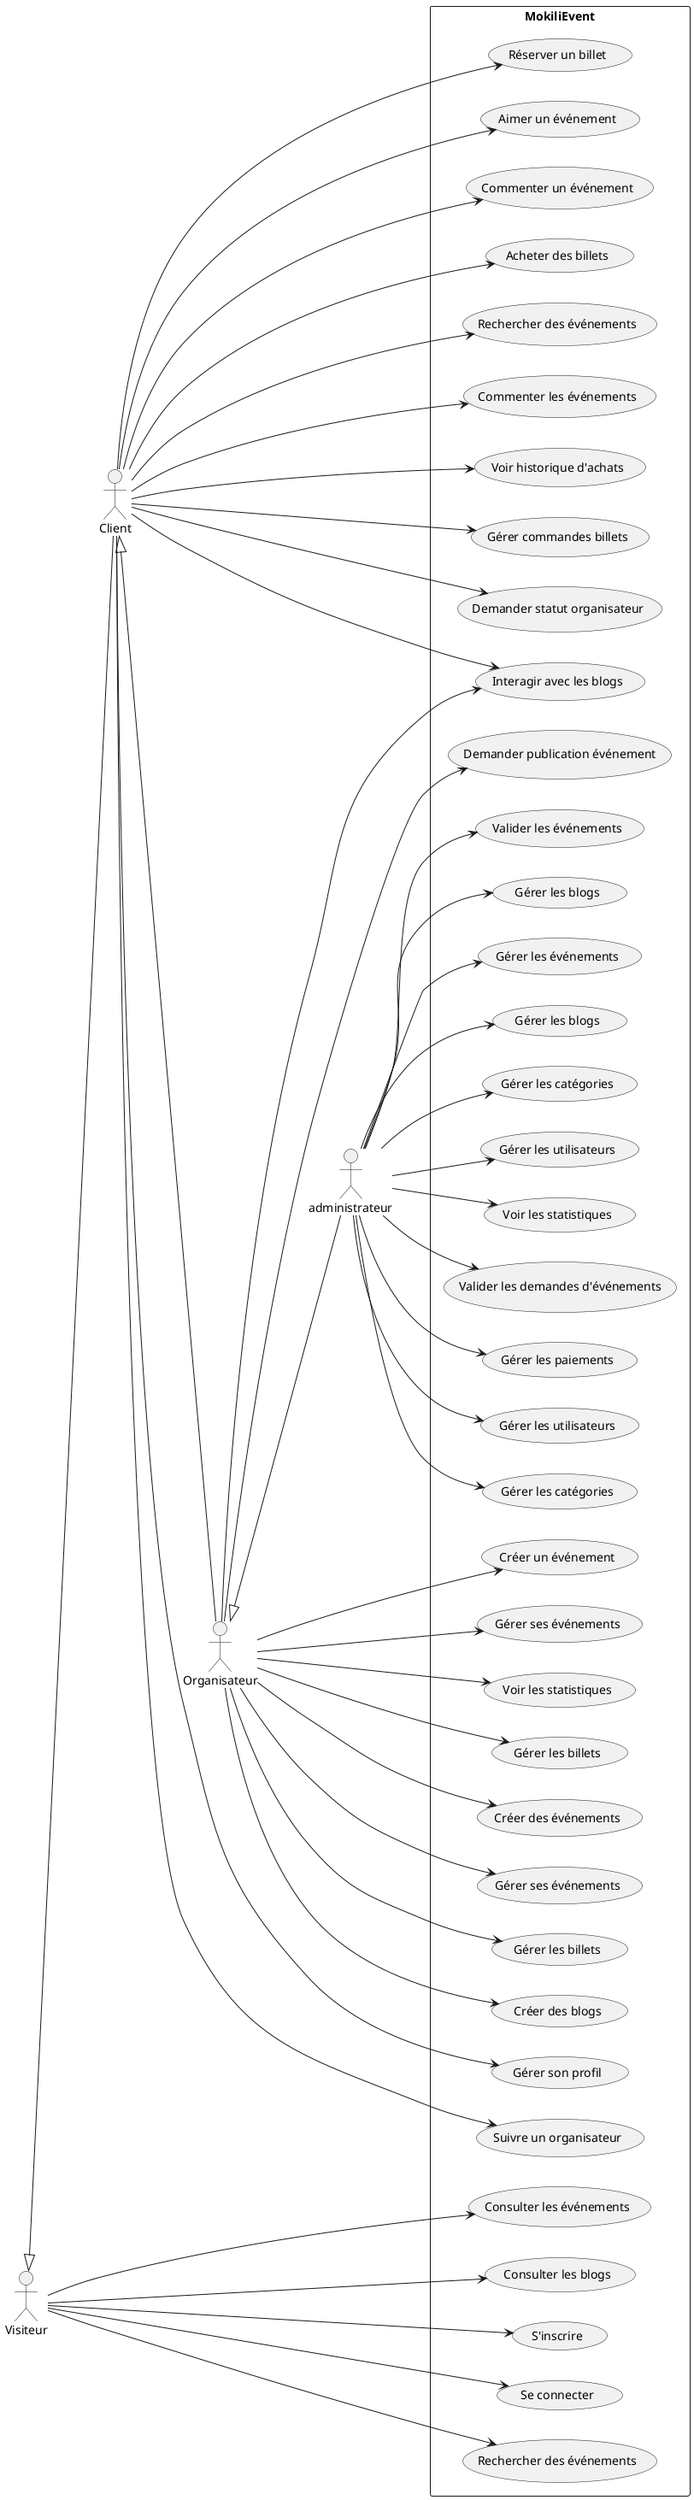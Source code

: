 @startuml MokiliEvent - Use Case Diagram

left to right direction
skinparam packageStyle rectangle

actor "Visiteur" as visitor
actor "Organisateur" as organizer
actor "administrateur" as admin
actor "Client" as client

rectangle MokiliEvent {
  ' Cas d'utilisation pour les visiteurs
  usecase "Consulter les événements" as UC1
  usecase "Consulter les blogs" as UC2
  usecase "S'inscrire" as UC3
  usecase "Se connecter" as UC4
  usecase "Rechercher des événements" as UC5

  ' Cas d'utilisation pour les utilisateurs
  usecase "Gérer son profil" as UC6
  usecase "Suivre un organisateur" as UC7
  usecase "Réserver un billet" as UC8
  usecase "Aimer un événement" as UC9
  usecase "Commenter un événement" as UC10

  ' Cas d'utilisation pour les organisateurs
  usecase "Créer un événement" as UC11
  usecase "Gérer ses événements" as UC12
  usecase "Voir les statistiques" as UC13
  usecase "Gérer les billets" as UC14

  ' Cas d'utilisation pour l'administrateur
  usecase "Gérer les utilisateurs" as UC15
  usecase "Gérer les catégories" as UC16
  usecase "Valider les événements" as UC17
  usecase "Gérer les blogs" as UC18

  ' admin use cases
  usecase "Gérer les événements" as manageEvents
  usecase "Gérer les blogs" as manageBlogs
  usecase "Gérer les catégories" as manageCat
  usecase "Gérer les utilisateurs" as manageclients
  usecase "Voir les statistiques" as viewStats
  usecase "Valider les demandes d'événements" as validateEvents
  usecase "Gérer les paiements" as managePayments

  ' Organisateur use cases
  usecase "Créer des événements" as createEvent
  usecase "Gérer ses événements" as manageOwnEvents
  usecase "Gérer les billets" as manageTickets
  usecase "Créer des blogs" as createBlog
  usecase "Demander publication événement" as requestEventPub

  ' Client use cases
  usecase "Acheter des billets" as buyTickets
  usecase "Rechercher des événements" as searchEvents
  usecase "Interagir avec les blogs" as interactBlogs
  usecase "Commenter les événements" as commentEvents
  usecase "Voir historique d'achats" as viewHistory
  usecase "Gérer commandes billets" as manageOrders
  usecase "Demander statut organisateur" as requestOrgStatus
}

' Relations pour les visiteurs
visitor --> UC1
visitor --> UC2
visitor --> UC3
visitor --> UC4
visitor --> UC5

' Relations pour les utilisateurs
client --> UC6
client --> UC7
client --> UC8
client --> UC9
client --> UC10
' Héritage des droits du visiteur
visitor <|-- client

' Relations pour les organisateurs
organizer --> UC11
organizer --> UC12
organizer --> UC13
organizer --> UC14
' Héritage des droits de l'utilisateur
client <|-- organizer

' Relations pour l'administrateur
admin --> UC15
admin --> UC16
admin --> UC17
admin --> UC18
' L'administrateur hérite des droits de l'organisateur
organizer <|-- admin

' admin links
admin --> manageEvents
admin --> manageBlogs
admin --> manageCat
admin --> manageclients
admin --> viewStats
admin --> validateEvents
admin --> managePayments

' Organisateur links
organizer --> createEvent
organizer --> manageOwnEvents
organizer --> manageTickets
organizer --> createBlog
organizer --> requestEventPub
organizer --> interactBlogs

' Client links
client --> buyTickets
client --> searchEvents
client --> interactBlogs
client --> commentEvents
client --> viewHistory
client --> manageOrders
client --> requestOrgStatus

@enduml
